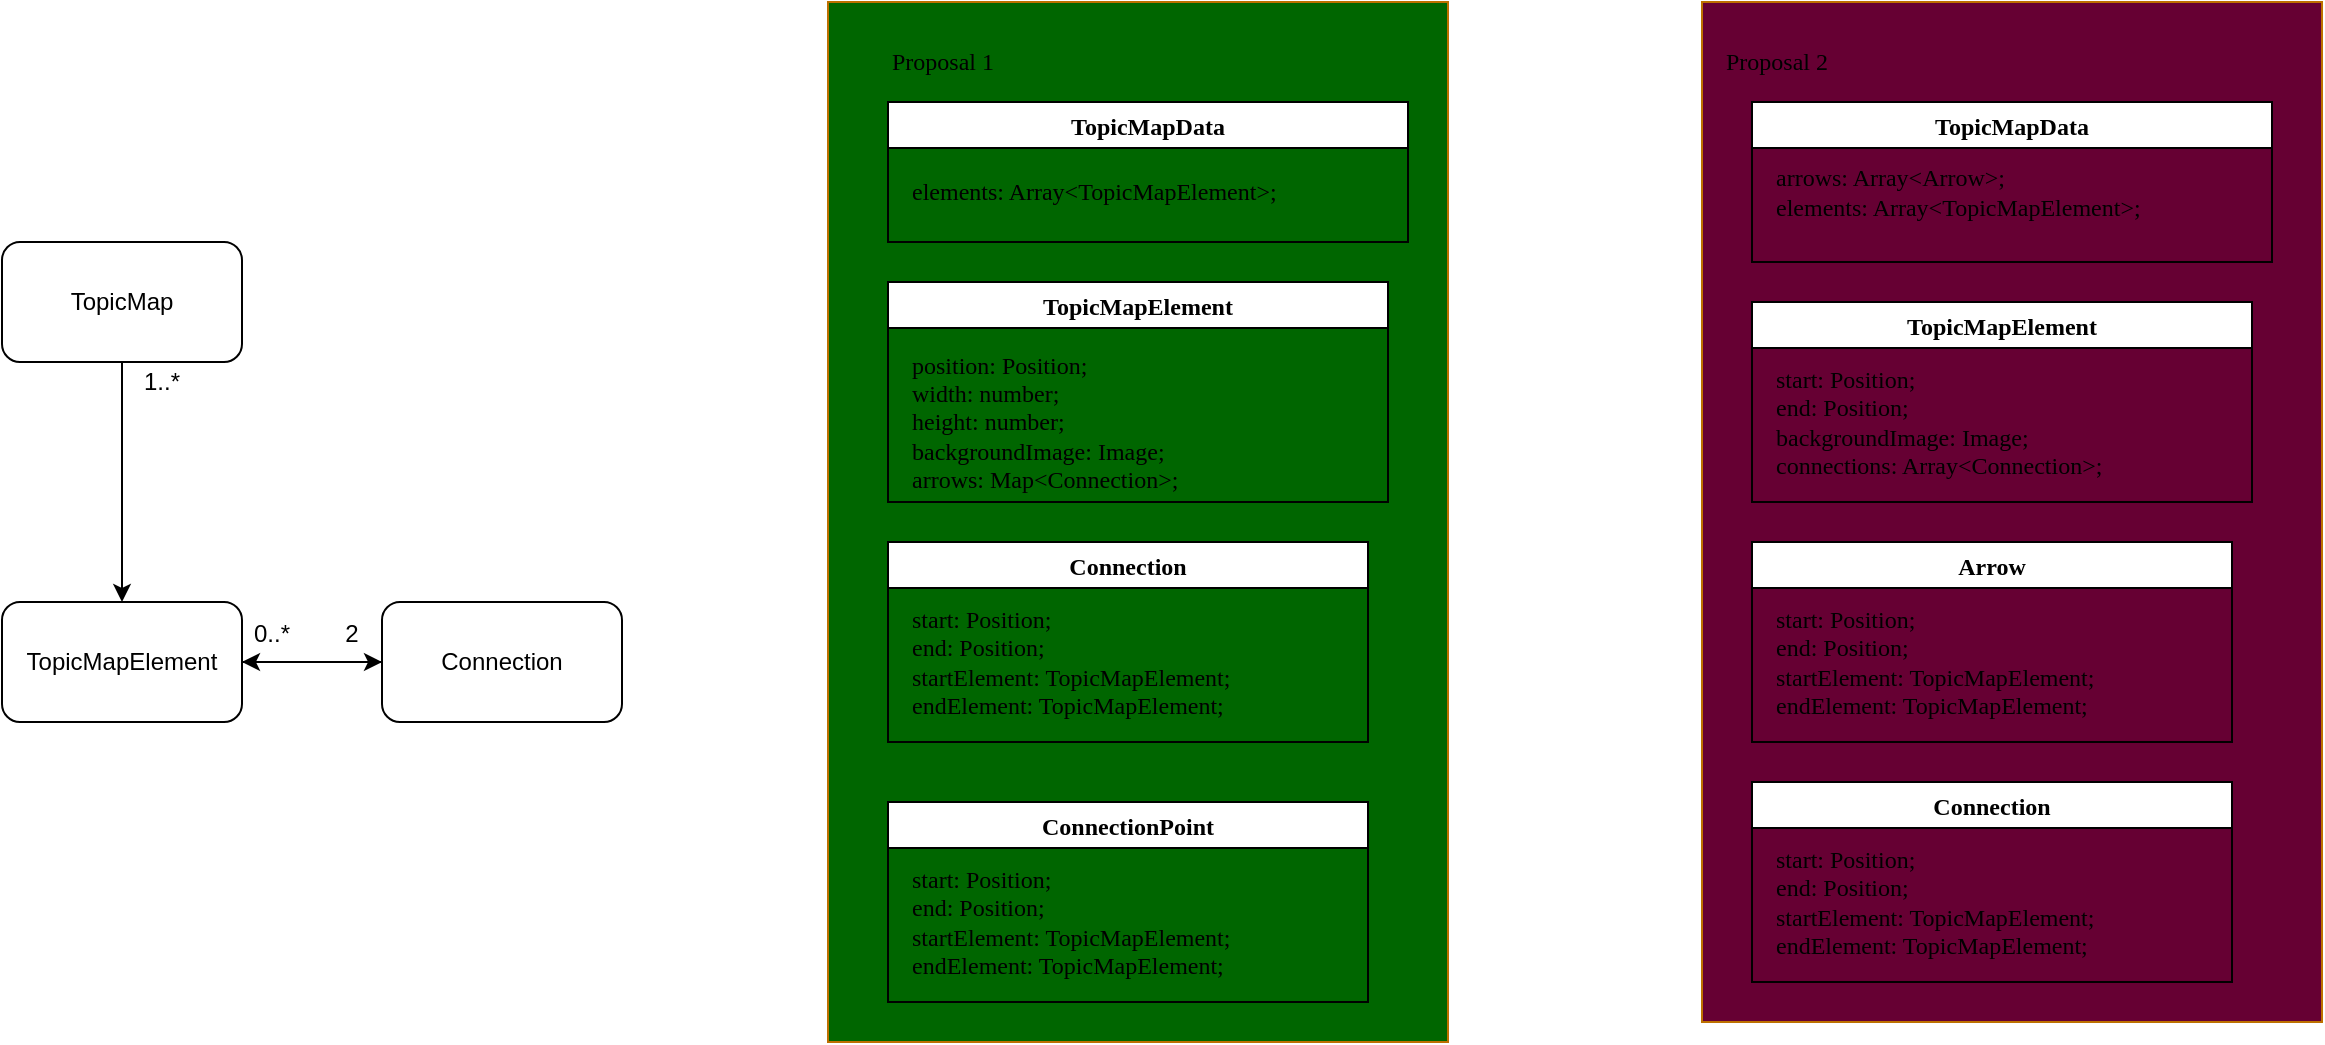 <mxfile>
    <diagram id="MJhnOnxW4GqtXFylcWju" name="Page-1">
        <mxGraphModel dx="1379" dy="789" grid="1" gridSize="10" guides="1" tooltips="1" connect="1" arrows="1" fold="1" page="1" pageScale="1" pageWidth="1027" pageHeight="2569" math="0" shadow="0">
            <root>
                <mxCell id="0"/>
                <mxCell id="1" parent="0"/>
                <mxCell id="2" value="TopicMapElement" style="rounded=1;whiteSpace=wrap;html=1;" parent="1" vertex="1">
                    <mxGeometry x="100" y="370" width="120" height="60" as="geometry"/>
                </mxCell>
                <mxCell id="87" style="edgeStyle=orthogonalEdgeStyle;rounded=0;orthogonalLoop=1;jettySize=auto;html=1;fontFamily=Fira Code;fontSource=https%3A%2F%2Ffonts.googleapis.com%2Fcss%3Ffamily%3DFira%2BCode;" parent="1" source="3" edge="1">
                    <mxGeometry relative="1" as="geometry">
                        <mxPoint x="220" y="400" as="targetPoint"/>
                    </mxGeometry>
                </mxCell>
                <mxCell id="3" value="Connection" style="rounded=1;whiteSpace=wrap;html=1;" parent="1" vertex="1">
                    <mxGeometry x="290" y="370" width="120" height="60" as="geometry"/>
                </mxCell>
                <mxCell id="4" value="TopicMap" style="rounded=1;whiteSpace=wrap;html=1;" parent="1" vertex="1">
                    <mxGeometry x="100" y="190" width="120" height="60" as="geometry"/>
                </mxCell>
                <mxCell id="9" value="" style="group" parent="1" vertex="1" connectable="0">
                    <mxGeometry x="160" y="250" width="40" height="120" as="geometry"/>
                </mxCell>
                <mxCell id="5" value="" style="endArrow=classic;html=1;exitX=0.5;exitY=1;exitDx=0;exitDy=0;" parent="9" source="4" edge="1">
                    <mxGeometry width="50" height="50" relative="1" as="geometry">
                        <mxPoint x="280" y="70" as="sourcePoint"/>
                        <mxPoint y="120" as="targetPoint"/>
                    </mxGeometry>
                </mxCell>
                <mxCell id="8" value="1..*" style="text;html=1;strokeColor=none;fillColor=none;align=center;verticalAlign=middle;whiteSpace=wrap;rounded=0;" parent="9" vertex="1">
                    <mxGeometry width="40" height="20" as="geometry"/>
                </mxCell>
                <mxCell id="36" value="" style="group" parent="1" vertex="1" connectable="0">
                    <mxGeometry x="210" y="380" width="50" height="70" as="geometry"/>
                </mxCell>
                <mxCell id="37" value="0..*" style="text;html=1;strokeColor=none;fillColor=none;align=center;verticalAlign=middle;whiteSpace=wrap;rounded=0;" parent="36" vertex="1">
                    <mxGeometry width="50" height="11.667" as="geometry"/>
                </mxCell>
                <mxCell id="38" value="" style="endArrow=classic;html=1;" parent="1" source="2" target="3" edge="1">
                    <mxGeometry width="50" height="50" relative="1" as="geometry">
                        <mxPoint x="220" y="400" as="sourcePoint"/>
                        <mxPoint x="470" y="270" as="targetPoint"/>
                    </mxGeometry>
                </mxCell>
                <mxCell id="74" value="" style="group" parent="1" vertex="1" connectable="0">
                    <mxGeometry x="513" y="70" width="310" height="520" as="geometry"/>
                </mxCell>
                <mxCell id="72" value="" style="rounded=0;whiteSpace=wrap;html=1;fontFamily=Fira Code;fontSource=https%3A%2F%2Ffonts.googleapis.com%2Fcss%3Ffamily%3DFira%2BCode;align=left;labelBackgroundColor=#FFC6BD;strokeColor=#BD7000;fontColor=#000000;fillColor=#006600;" parent="74" vertex="1">
                    <mxGeometry width="310" height="520" as="geometry"/>
                </mxCell>
                <mxCell id="44" value="TopicMapElement" style="swimlane;fontFamily=Fira Code;fontSource=https%3A%2F%2Ffonts.googleapis.com%2Fcss%3Ffamily%3DFira%2BCode;" parent="74" vertex="1">
                    <mxGeometry x="30" y="140" width="250" height="110" as="geometry"/>
                </mxCell>
                <mxCell id="46" value="TopicMapData" style="swimlane;fontFamily=Fira Code;fontSource=https%3A%2F%2Ffonts.googleapis.com%2Fcss%3Ffamily%3DFira%2BCode;" parent="74" vertex="1">
                    <mxGeometry x="30" y="50" width="260" height="70" as="geometry"/>
                </mxCell>
                <mxCell id="47" value="&lt;span style=&quot;font-family: &amp;#34;fira code&amp;#34;&quot;&gt;elements: Array&amp;lt;TopicMapElement&amp;gt;;&lt;/span&gt;" style="text;html=1;align=left;verticalAlign=middle;resizable=0;points=[];autosize=1;strokeColor=none;" parent="46" vertex="1">
                    <mxGeometry x="10" y="35" width="250" height="20" as="geometry"/>
                </mxCell>
                <mxCell id="49" value="Connection" style="swimlane;fontFamily=Fira Code;fontSource=https%3A%2F%2Ffonts.googleapis.com%2Fcss%3Ffamily%3DFira%2BCode;" parent="74" vertex="1">
                    <mxGeometry x="30" y="270" width="240" height="100" as="geometry"/>
                </mxCell>
                <mxCell id="50" value="&lt;div&gt;&lt;font face=&quot;Fira Code&quot; data-font-src=&quot;https://fonts.googleapis.com/css?family=Fira+Code&quot;&gt;&lt;span&gt;start: Position;&lt;/span&gt;&lt;br&gt;&lt;/font&gt;&lt;/div&gt;&lt;div&gt;&lt;font face=&quot;Fira Code&quot; data-font-src=&quot;https://fonts.googleapis.com/css?family=Fira+Code&quot;&gt;end: Position;&lt;/font&gt;&lt;/div&gt;&lt;div&gt;&lt;font face=&quot;Fira Code&quot; data-font-src=&quot;https://fonts.googleapis.com/css?family=Fira+Code&quot;&gt;startElement: TopicMapElement;&lt;/font&gt;&lt;/div&gt;&lt;div&gt;&lt;font face=&quot;Fira Code&quot; data-font-src=&quot;https://fonts.googleapis.com/css?family=Fira+Code&quot;&gt;endElement: TopicMapElement;&lt;/font&gt;&lt;/div&gt;" style="text;html=1;align=left;verticalAlign=middle;resizable=0;points=[];autosize=1;strokeColor=none;" parent="49" vertex="1">
                    <mxGeometry x="10" y="30" width="230" height="60" as="geometry"/>
                </mxCell>
                <mxCell id="69" value="Proposal 1" style="text;html=1;align=left;verticalAlign=middle;resizable=0;points=[];autosize=1;strokeColor=none;fontFamily=Fira Code;" parent="74" vertex="1">
                    <mxGeometry x="30" y="20" width="90" height="20" as="geometry"/>
                </mxCell>
                <mxCell id="45" value="&lt;div&gt;&lt;font face=&quot;Fira Code&quot; data-font-src=&quot;https://fonts.googleapis.com/css?family=Fira+Code&quot;&gt;&lt;span&gt;position: Position;&lt;/span&gt;&lt;br&gt;&lt;/font&gt;&lt;/div&gt;&lt;div&gt;&lt;font face=&quot;Fira Code&quot; data-font-src=&quot;https://fonts.googleapis.com/css?family=Fira+Code&quot;&gt;width: number;&lt;/font&gt;&lt;/div&gt;&lt;div&gt;&lt;font face=&quot;Fira Code&quot; data-font-src=&quot;https://fonts.googleapis.com/css?family=Fira+Code&quot;&gt;height: number;&lt;/font&gt;&lt;/div&gt;&lt;div&gt;&lt;font face=&quot;Fira Code&quot; data-font-src=&quot;https://fonts.googleapis.com/css?family=Fira+Code&quot;&gt;backgroundImage: Image;&lt;/font&gt;&lt;/div&gt;&lt;div&gt;&lt;font face=&quot;Fira Code&quot; data-font-src=&quot;https://fonts.googleapis.com/css?family=Fira+Code&quot;&gt;arrows: Map&amp;lt;Connection&amp;gt;;&lt;/font&gt;&lt;/div&gt;" style="text;html=1;align=left;verticalAlign=middle;resizable=0;points=[];autosize=1;strokeColor=none;" parent="74" vertex="1">
                    <mxGeometry x="40" y="170" width="190" height="80" as="geometry"/>
                </mxCell>
                <mxCell id="90" value="ConnectionPoint" style="swimlane;fontFamily=Fira Code;fontSource=https%3A%2F%2Ffonts.googleapis.com%2Fcss%3Ffamily%3DFira%2BCode;" parent="74" vertex="1">
                    <mxGeometry x="30" y="400" width="240" height="100" as="geometry"/>
                </mxCell>
                <mxCell id="91" value="&lt;div&gt;&lt;font face=&quot;Fira Code&quot; data-font-src=&quot;https://fonts.googleapis.com/css?family=Fira+Code&quot;&gt;&lt;span&gt;start: Position;&lt;/span&gt;&lt;br&gt;&lt;/font&gt;&lt;/div&gt;&lt;div&gt;&lt;font face=&quot;Fira Code&quot; data-font-src=&quot;https://fonts.googleapis.com/css?family=Fira+Code&quot;&gt;end: Position;&lt;/font&gt;&lt;/div&gt;&lt;div&gt;&lt;font face=&quot;Fira Code&quot; data-font-src=&quot;https://fonts.googleapis.com/css?family=Fira+Code&quot;&gt;startElement: TopicMapElement;&lt;/font&gt;&lt;/div&gt;&lt;div&gt;&lt;font face=&quot;Fira Code&quot; data-font-src=&quot;https://fonts.googleapis.com/css?family=Fira+Code&quot;&gt;endElement: TopicMapElement;&lt;/font&gt;&lt;/div&gt;" style="text;html=1;align=left;verticalAlign=middle;resizable=0;points=[];autosize=1;strokeColor=none;" parent="90" vertex="1">
                    <mxGeometry x="10" y="30" width="230" height="60" as="geometry"/>
                </mxCell>
                <mxCell id="75" value="" style="group" parent="1" vertex="1" connectable="0">
                    <mxGeometry x="950" y="70" width="310" height="510" as="geometry"/>
                </mxCell>
                <mxCell id="73" value="" style="rounded=0;whiteSpace=wrap;html=1;fontFamily=Fira Code;fontSource=https%3A%2F%2Ffonts.googleapis.com%2Fcss%3Ffamily%3DFira%2BCode;align=left;labelBackgroundColor=#FFC6BD;strokeColor=#BD7000;fontColor=#000000;fillColor=#660033;" parent="75" vertex="1">
                    <mxGeometry width="310" height="510" as="geometry"/>
                </mxCell>
                <mxCell id="63" value="TopicMapElement" style="swimlane;fontFamily=Fira Code;fontSource=https%3A%2F%2Ffonts.googleapis.com%2Fcss%3Ffamily%3DFira%2BCode;" parent="75" vertex="1">
                    <mxGeometry x="25" y="150" width="250" height="100" as="geometry"/>
                </mxCell>
                <mxCell id="64" value="&lt;div&gt;&lt;font face=&quot;Fira Code&quot; data-font-src=&quot;https://fonts.googleapis.com/css?family=Fira+Code&quot;&gt;&lt;span&gt;start: Position;&lt;/span&gt;&lt;br&gt;&lt;/font&gt;&lt;/div&gt;&lt;div&gt;&lt;font face=&quot;Fira Code&quot; data-font-src=&quot;https://fonts.googleapis.com/css?family=Fira+Code&quot;&gt;end: Position;&lt;/font&gt;&lt;/div&gt;&lt;div&gt;&lt;font face=&quot;Fira Code&quot; data-font-src=&quot;https://fonts.googleapis.com/css?family=Fira+Code&quot;&gt;backgroundImage: Image;&lt;/font&gt;&lt;/div&gt;&lt;div&gt;&lt;font face=&quot;Fira Code&quot; data-font-src=&quot;https://fonts.googleapis.com/css?family=Fira+Code&quot;&gt;connections: Array&amp;lt;Connection&amp;gt;;&lt;/font&gt;&lt;/div&gt;" style="text;html=1;align=left;verticalAlign=middle;resizable=0;points=[];autosize=1;strokeColor=none;" parent="63" vertex="1">
                    <mxGeometry x="10" y="30" width="240" height="60" as="geometry"/>
                </mxCell>
                <mxCell id="65" value="TopicMapData" style="swimlane;fontFamily=Fira Code;fontSource=https%3A%2F%2Ffonts.googleapis.com%2Fcss%3Ffamily%3DFira%2BCode;" parent="75" vertex="1">
                    <mxGeometry x="25" y="50" width="260" height="80" as="geometry"/>
                </mxCell>
                <mxCell id="66" value="&lt;font face=&quot;Fira Code&quot; data-font-src=&quot;https://fonts.googleapis.com/css?family=Fira+Code&quot;&gt;arrows: Array&amp;lt;Arrow&amp;gt;;&lt;br&gt;&lt;/font&gt;&lt;div&gt;&lt;span&gt;&lt;font face=&quot;Fira Code&quot; data-font-src=&quot;https://fonts.googleapis.com/css?family=Fira+Code&quot;&gt;elements: Array&amp;lt;TopicMapElement&amp;gt;;&lt;/font&gt;&lt;/span&gt;&lt;/div&gt;" style="text;html=1;align=left;verticalAlign=middle;resizable=0;points=[];autosize=1;strokeColor=none;" parent="65" vertex="1">
                    <mxGeometry x="10" y="30" width="250" height="30" as="geometry"/>
                </mxCell>
                <mxCell id="67" value="Arrow" style="swimlane;fontFamily=Fira Code;fontSource=https%3A%2F%2Ffonts.googleapis.com%2Fcss%3Ffamily%3DFira%2BCode;" parent="75" vertex="1">
                    <mxGeometry x="25" y="270" width="240" height="100" as="geometry"/>
                </mxCell>
                <mxCell id="68" value="&lt;div&gt;&lt;font face=&quot;Fira Code&quot; data-font-src=&quot;https://fonts.googleapis.com/css?family=Fira+Code&quot;&gt;&lt;span&gt;start: Position;&lt;/span&gt;&lt;br&gt;&lt;/font&gt;&lt;/div&gt;&lt;div&gt;&lt;font face=&quot;Fira Code&quot; data-font-src=&quot;https://fonts.googleapis.com/css?family=Fira+Code&quot;&gt;end: Position;&lt;/font&gt;&lt;/div&gt;&lt;div&gt;&lt;font face=&quot;Fira Code&quot; data-font-src=&quot;https://fonts.googleapis.com/css?family=Fira+Code&quot;&gt;startElement: TopicMapElement;&lt;/font&gt;&lt;/div&gt;&lt;div&gt;&lt;font face=&quot;Fira Code&quot; data-font-src=&quot;https://fonts.googleapis.com/css?family=Fira+Code&quot;&gt;endElement: TopicMapElement;&lt;/font&gt;&lt;/div&gt;" style="text;html=1;align=left;verticalAlign=middle;resizable=0;points=[];autosize=1;strokeColor=none;" parent="67" vertex="1">
                    <mxGeometry x="10" y="30" width="230" height="60" as="geometry"/>
                </mxCell>
                <mxCell id="70" value="Proposal 2" style="text;html=1;align=left;verticalAlign=middle;resizable=0;points=[];autosize=1;strokeColor=none;fontFamily=Fira Code;" parent="75" vertex="1">
                    <mxGeometry x="10" y="20" width="90" height="20" as="geometry"/>
                </mxCell>
                <mxCell id="85" value="Connection" style="swimlane;fontFamily=Fira Code;fontSource=https%3A%2F%2Ffonts.googleapis.com%2Fcss%3Ffamily%3DFira%2BCode;" parent="75" vertex="1">
                    <mxGeometry x="25" y="390" width="240" height="100" as="geometry"/>
                </mxCell>
                <mxCell id="86" value="&lt;div&gt;&lt;font face=&quot;Fira Code&quot; data-font-src=&quot;https://fonts.googleapis.com/css?family=Fira+Code&quot;&gt;&lt;span&gt;start: Position;&lt;/span&gt;&lt;br&gt;&lt;/font&gt;&lt;/div&gt;&lt;div&gt;&lt;font face=&quot;Fira Code&quot; data-font-src=&quot;https://fonts.googleapis.com/css?family=Fira+Code&quot;&gt;end: Position;&lt;/font&gt;&lt;/div&gt;&lt;div&gt;&lt;font face=&quot;Fira Code&quot; data-font-src=&quot;https://fonts.googleapis.com/css?family=Fira+Code&quot;&gt;startElement: TopicMapElement;&lt;/font&gt;&lt;/div&gt;&lt;div&gt;&lt;font face=&quot;Fira Code&quot; data-font-src=&quot;https://fonts.googleapis.com/css?family=Fira+Code&quot;&gt;endElement: TopicMapElement;&lt;/font&gt;&lt;/div&gt;" style="text;html=1;align=left;verticalAlign=middle;resizable=0;points=[];autosize=1;strokeColor=none;" parent="85" vertex="1">
                    <mxGeometry x="10" y="30" width="230" height="60" as="geometry"/>
                </mxCell>
                <mxCell id="88" value="" style="group" parent="1" vertex="1" connectable="0">
                    <mxGeometry x="250" y="380" width="50" height="70" as="geometry"/>
                </mxCell>
                <mxCell id="89" value="2" style="text;html=1;strokeColor=none;fillColor=none;align=center;verticalAlign=middle;whiteSpace=wrap;rounded=0;" parent="88" vertex="1">
                    <mxGeometry width="50" height="11.667" as="geometry"/>
                </mxCell>
            </root>
        </mxGraphModel>
    </diagram>
</mxfile>